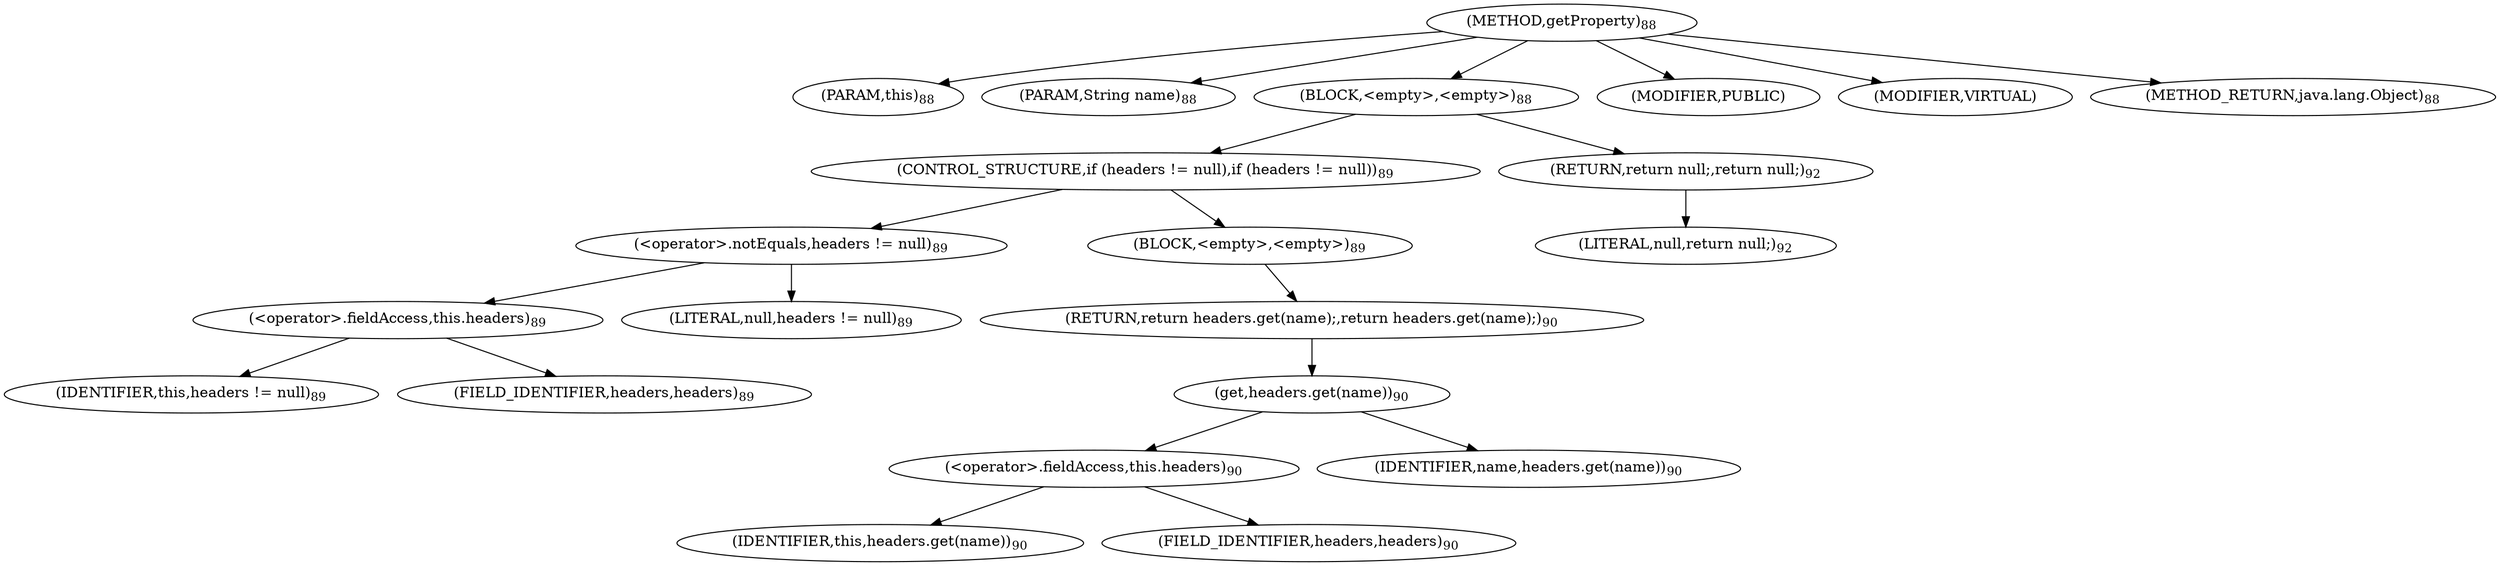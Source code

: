 digraph "getProperty" {  
"242" [label = <(METHOD,getProperty)<SUB>88</SUB>> ]
"243" [label = <(PARAM,this)<SUB>88</SUB>> ]
"244" [label = <(PARAM,String name)<SUB>88</SUB>> ]
"245" [label = <(BLOCK,&lt;empty&gt;,&lt;empty&gt;)<SUB>88</SUB>> ]
"246" [label = <(CONTROL_STRUCTURE,if (headers != null),if (headers != null))<SUB>89</SUB>> ]
"247" [label = <(&lt;operator&gt;.notEquals,headers != null)<SUB>89</SUB>> ]
"248" [label = <(&lt;operator&gt;.fieldAccess,this.headers)<SUB>89</SUB>> ]
"249" [label = <(IDENTIFIER,this,headers != null)<SUB>89</SUB>> ]
"250" [label = <(FIELD_IDENTIFIER,headers,headers)<SUB>89</SUB>> ]
"251" [label = <(LITERAL,null,headers != null)<SUB>89</SUB>> ]
"252" [label = <(BLOCK,&lt;empty&gt;,&lt;empty&gt;)<SUB>89</SUB>> ]
"253" [label = <(RETURN,return headers.get(name);,return headers.get(name);)<SUB>90</SUB>> ]
"254" [label = <(get,headers.get(name))<SUB>90</SUB>> ]
"255" [label = <(&lt;operator&gt;.fieldAccess,this.headers)<SUB>90</SUB>> ]
"256" [label = <(IDENTIFIER,this,headers.get(name))<SUB>90</SUB>> ]
"257" [label = <(FIELD_IDENTIFIER,headers,headers)<SUB>90</SUB>> ]
"258" [label = <(IDENTIFIER,name,headers.get(name))<SUB>90</SUB>> ]
"259" [label = <(RETURN,return null;,return null;)<SUB>92</SUB>> ]
"260" [label = <(LITERAL,null,return null;)<SUB>92</SUB>> ]
"261" [label = <(MODIFIER,PUBLIC)> ]
"262" [label = <(MODIFIER,VIRTUAL)> ]
"263" [label = <(METHOD_RETURN,java.lang.Object)<SUB>88</SUB>> ]
  "242" -> "243" 
  "242" -> "244" 
  "242" -> "245" 
  "242" -> "261" 
  "242" -> "262" 
  "242" -> "263" 
  "245" -> "246" 
  "245" -> "259" 
  "246" -> "247" 
  "246" -> "252" 
  "247" -> "248" 
  "247" -> "251" 
  "248" -> "249" 
  "248" -> "250" 
  "252" -> "253" 
  "253" -> "254" 
  "254" -> "255" 
  "254" -> "258" 
  "255" -> "256" 
  "255" -> "257" 
  "259" -> "260" 
}
